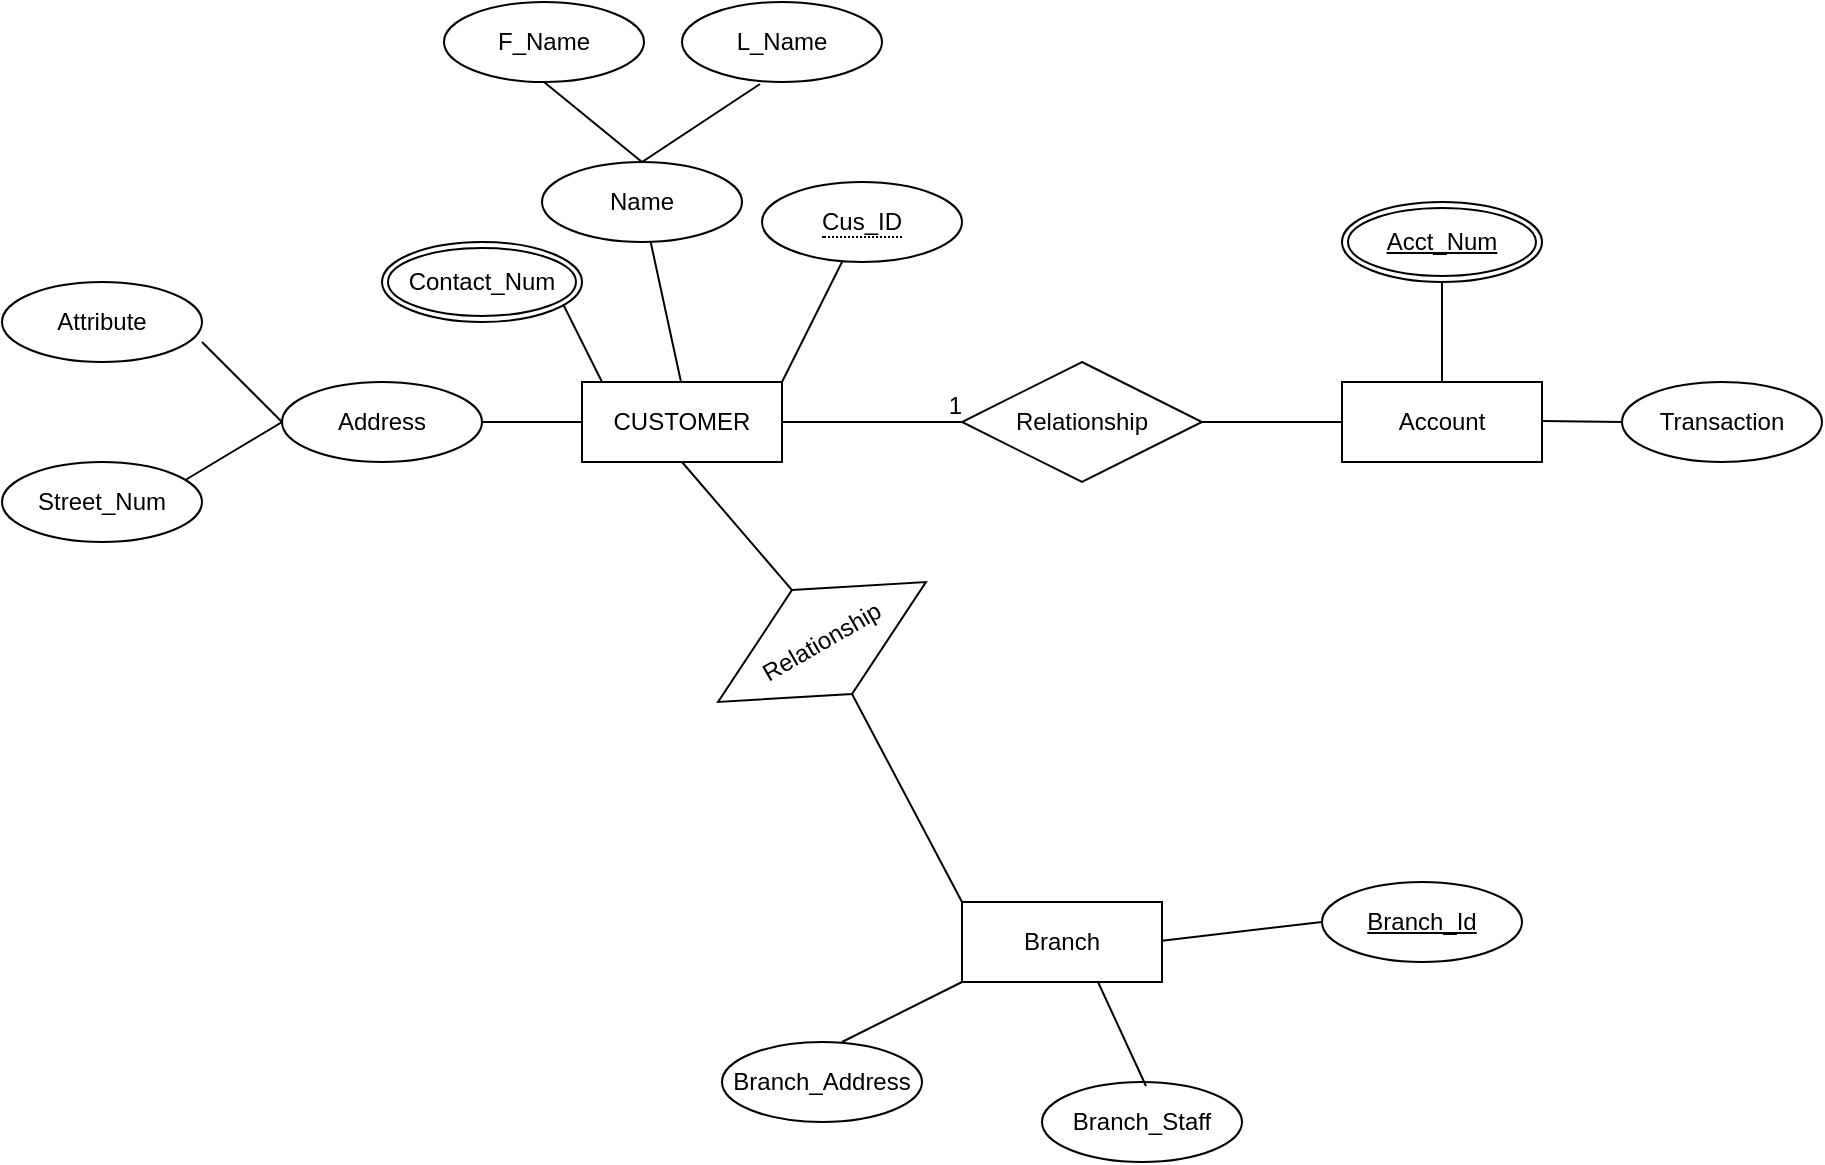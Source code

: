<mxfile version="20.4.1" type="github">
  <diagram id="VVoB2Av43Fi3W9B-QjCe" name="Page-1">
    <mxGraphModel dx="1875" dy="1765" grid="1" gridSize="10" guides="1" tooltips="1" connect="1" arrows="1" fold="1" page="1" pageScale="1" pageWidth="827" pageHeight="1169" math="0" shadow="0">
      <root>
        <mxCell id="0" />
        <mxCell id="1" parent="0" />
        <mxCell id="lnDxNCK4FpN4E7dMN71w-2" value="CUSTOMER" style="whiteSpace=wrap;html=1;align=center;" parent="1" vertex="1">
          <mxGeometry x="260" y="-120" width="100" height="40" as="geometry" />
        </mxCell>
        <mxCell id="lnDxNCK4FpN4E7dMN71w-7" value="" style="endArrow=none;html=1;rounded=0;" parent="1" target="lnDxNCK4FpN4E7dMN71w-13" edge="1">
          <mxGeometry relative="1" as="geometry">
            <mxPoint x="309.5" y="-120" as="sourcePoint" />
            <mxPoint x="310" y="-160" as="targetPoint" />
          </mxGeometry>
        </mxCell>
        <mxCell id="lnDxNCK4FpN4E7dMN71w-8" value="" style="line;strokeWidth=1;rotatable=0;dashed=0;labelPosition=right;align=left;verticalAlign=middle;spacingTop=0;spacingLeft=6;points=[];portConstraint=eastwest;flipV=0;flipH=1;direction=west;" parent="1" vertex="1">
          <mxGeometry x="210" y="-105" width="50" height="10" as="geometry" />
        </mxCell>
        <mxCell id="lnDxNCK4FpN4E7dMN71w-10" value="" style="endArrow=none;html=1;rounded=0;" parent="1" target="lnDxNCK4FpN4E7dMN71w-12" edge="1">
          <mxGeometry relative="1" as="geometry">
            <mxPoint x="360" y="-120" as="sourcePoint" />
            <mxPoint x="370" y="-160" as="targetPoint" />
          </mxGeometry>
        </mxCell>
        <mxCell id="lnDxNCK4FpN4E7dMN71w-11" value="" style="endArrow=none;html=1;rounded=0;" parent="1" edge="1">
          <mxGeometry relative="1" as="geometry">
            <mxPoint x="270" y="-120" as="sourcePoint" />
            <mxPoint x="250" y="-160" as="targetPoint" />
          </mxGeometry>
        </mxCell>
        <mxCell id="lnDxNCK4FpN4E7dMN71w-12" value="&lt;span style=&quot;border-bottom: 1px dotted&quot;&gt;Cus_ID&lt;/span&gt;" style="ellipse;whiteSpace=wrap;html=1;align=center;" parent="1" vertex="1">
          <mxGeometry x="350" y="-220" width="100" height="40" as="geometry" />
        </mxCell>
        <mxCell id="lnDxNCK4FpN4E7dMN71w-13" value="Name" style="ellipse;whiteSpace=wrap;html=1;align=center;" parent="1" vertex="1">
          <mxGeometry x="240" y="-230" width="100" height="40" as="geometry" />
        </mxCell>
        <mxCell id="lnDxNCK4FpN4E7dMN71w-14" value="F_Name" style="ellipse;whiteSpace=wrap;html=1;align=center;" parent="1" vertex="1">
          <mxGeometry x="191" y="-310" width="100" height="40" as="geometry" />
        </mxCell>
        <mxCell id="lnDxNCK4FpN4E7dMN71w-15" value="L_Name" style="ellipse;whiteSpace=wrap;html=1;align=center;" parent="1" vertex="1">
          <mxGeometry x="310" y="-310" width="100" height="40" as="geometry" />
        </mxCell>
        <mxCell id="lnDxNCK4FpN4E7dMN71w-16" value="" style="endArrow=none;html=1;rounded=0;exitX=0.5;exitY=1;exitDx=0;exitDy=0;entryX=0.39;entryY=1.025;entryDx=0;entryDy=0;entryPerimeter=0;" parent="1" source="lnDxNCK4FpN4E7dMN71w-14" target="lnDxNCK4FpN4E7dMN71w-15" edge="1">
          <mxGeometry relative="1" as="geometry">
            <mxPoint x="230" y="-260" as="sourcePoint" />
            <mxPoint x="360" y="-260" as="targetPoint" />
            <Array as="points">
              <mxPoint x="290" y="-230" />
            </Array>
          </mxGeometry>
        </mxCell>
        <mxCell id="lnDxNCK4FpN4E7dMN71w-18" value="Contact_Num" style="ellipse;shape=doubleEllipse;margin=3;whiteSpace=wrap;html=1;align=center;" parent="1" vertex="1">
          <mxGeometry x="160" y="-190" width="100" height="40" as="geometry" />
        </mxCell>
        <mxCell id="lnDxNCK4FpN4E7dMN71w-19" value="Address" style="ellipse;whiteSpace=wrap;html=1;align=center;" parent="1" vertex="1">
          <mxGeometry x="110" y="-120" width="100" height="40" as="geometry" />
        </mxCell>
        <mxCell id="lnDxNCK4FpN4E7dMN71w-21" value="" style="endArrow=none;html=1;rounded=0;" parent="1" edge="1">
          <mxGeometry relative="1" as="geometry">
            <mxPoint x="60" y="-70" as="sourcePoint" />
            <mxPoint x="70" y="-140" as="targetPoint" />
            <Array as="points">
              <mxPoint x="110" y="-100" />
            </Array>
          </mxGeometry>
        </mxCell>
        <mxCell id="lnDxNCK4FpN4E7dMN71w-22" value="Street_Num" style="ellipse;whiteSpace=wrap;html=1;align=center;" parent="1" vertex="1">
          <mxGeometry x="-30" y="-80" width="100" height="40" as="geometry" />
        </mxCell>
        <mxCell id="lnDxNCK4FpN4E7dMN71w-23" value="Attribute" style="ellipse;whiteSpace=wrap;html=1;align=center;" parent="1" vertex="1">
          <mxGeometry x="-30" y="-170" width="100" height="40" as="geometry" />
        </mxCell>
        <mxCell id="BWCoMym-XM0AaywVuSAr-4" value="" style="endArrow=none;html=1;rounded=0;exitX=1;exitY=0.5;exitDx=0;exitDy=0;" edge="1" parent="1" source="lnDxNCK4FpN4E7dMN71w-2" target="BWCoMym-XM0AaywVuSAr-6">
          <mxGeometry relative="1" as="geometry">
            <mxPoint x="435" y="-95" as="sourcePoint" />
            <mxPoint x="365" y="-95" as="targetPoint" />
          </mxGeometry>
        </mxCell>
        <mxCell id="BWCoMym-XM0AaywVuSAr-5" value="1" style="resizable=0;html=1;align=right;verticalAlign=bottom;" connectable="0" vertex="1" parent="BWCoMym-XM0AaywVuSAr-4">
          <mxGeometry x="1" relative="1" as="geometry" />
        </mxCell>
        <mxCell id="BWCoMym-XM0AaywVuSAr-6" value="Relationship" style="shape=rhombus;perimeter=rhombusPerimeter;whiteSpace=wrap;html=1;align=center;" vertex="1" parent="1">
          <mxGeometry x="450" y="-130" width="120" height="60" as="geometry" />
        </mxCell>
        <mxCell id="BWCoMym-XM0AaywVuSAr-7" value="Account" style="whiteSpace=wrap;html=1;align=center;" vertex="1" parent="1">
          <mxGeometry x="640" y="-120" width="100" height="40" as="geometry" />
        </mxCell>
        <mxCell id="BWCoMym-XM0AaywVuSAr-9" value="" style="endArrow=none;html=1;rounded=0;" edge="1" parent="1">
          <mxGeometry relative="1" as="geometry">
            <mxPoint x="570" y="-100" as="sourcePoint" />
            <mxPoint x="640" y="-100" as="targetPoint" />
          </mxGeometry>
        </mxCell>
        <mxCell id="BWCoMym-XM0AaywVuSAr-10" value="" style="endArrow=none;html=1;rounded=0;exitX=0.5;exitY=0;exitDx=0;exitDy=0;" edge="1" parent="1" source="BWCoMym-XM0AaywVuSAr-7" target="BWCoMym-XM0AaywVuSAr-11">
          <mxGeometry relative="1" as="geometry">
            <mxPoint x="700" y="-170" as="sourcePoint" />
            <mxPoint x="700" y="-120" as="targetPoint" />
          </mxGeometry>
        </mxCell>
        <mxCell id="BWCoMym-XM0AaywVuSAr-11" value="&lt;u&gt;Acct_Num&lt;/u&gt;" style="ellipse;shape=doubleEllipse;margin=3;whiteSpace=wrap;html=1;align=center;" vertex="1" parent="1">
          <mxGeometry x="640" y="-210" width="100" height="40" as="geometry" />
        </mxCell>
        <mxCell id="BWCoMym-XM0AaywVuSAr-12" value="Transaction" style="ellipse;whiteSpace=wrap;html=1;align=center;" vertex="1" parent="1">
          <mxGeometry x="780" y="-120" width="100" height="40" as="geometry" />
        </mxCell>
        <mxCell id="BWCoMym-XM0AaywVuSAr-13" value="" style="endArrow=none;html=1;rounded=0;entryX=0;entryY=0.5;entryDx=0;entryDy=0;" edge="1" parent="1" target="BWCoMym-XM0AaywVuSAr-12">
          <mxGeometry relative="1" as="geometry">
            <mxPoint x="740" y="-100.5" as="sourcePoint" />
            <mxPoint x="790" y="-100" as="targetPoint" />
          </mxGeometry>
        </mxCell>
        <mxCell id="BWCoMym-XM0AaywVuSAr-14" value="Branch" style="whiteSpace=wrap;html=1;align=center;" vertex="1" parent="1">
          <mxGeometry x="450" y="140" width="100" height="40" as="geometry" />
        </mxCell>
        <mxCell id="BWCoMym-XM0AaywVuSAr-15" value="Branch_Id" style="ellipse;whiteSpace=wrap;html=1;align=center;fontStyle=4;" vertex="1" parent="1">
          <mxGeometry x="630" y="130" width="100" height="40" as="geometry" />
        </mxCell>
        <mxCell id="BWCoMym-XM0AaywVuSAr-16" value="Branch_Staff" style="ellipse;whiteSpace=wrap;html=1;align=center;" vertex="1" parent="1">
          <mxGeometry x="490" y="230" width="100" height="40" as="geometry" />
        </mxCell>
        <mxCell id="BWCoMym-XM0AaywVuSAr-17" value="Branch_Address" style="ellipse;whiteSpace=wrap;html=1;align=center;" vertex="1" parent="1">
          <mxGeometry x="330" y="210" width="100" height="40" as="geometry" />
        </mxCell>
        <mxCell id="BWCoMym-XM0AaywVuSAr-19" value="" style="endArrow=none;html=1;rounded=0;entryX=0;entryY=1;entryDx=0;entryDy=0;" edge="1" parent="1" target="BWCoMym-XM0AaywVuSAr-14">
          <mxGeometry relative="1" as="geometry">
            <mxPoint x="390" y="210" as="sourcePoint" />
            <mxPoint x="440" y="180" as="targetPoint" />
          </mxGeometry>
        </mxCell>
        <mxCell id="BWCoMym-XM0AaywVuSAr-21" value="" style="endArrow=none;html=1;rounded=0;entryX=0;entryY=1;entryDx=0;entryDy=0;exitX=0.64;exitY=0.05;exitDx=0;exitDy=0;exitPerimeter=0;" edge="1" parent="1">
          <mxGeometry relative="1" as="geometry">
            <mxPoint x="542" y="232" as="sourcePoint" />
            <mxPoint x="518" y="180" as="targetPoint" />
          </mxGeometry>
        </mxCell>
        <mxCell id="BWCoMym-XM0AaywVuSAr-25" value="" style="endArrow=none;html=1;rounded=0;exitX=0.5;exitY=1;exitDx=0;exitDy=0;entryX=0;entryY=0;entryDx=0;entryDy=0;startArrow=none;" edge="1" parent="1" source="BWCoMym-XM0AaywVuSAr-26" target="BWCoMym-XM0AaywVuSAr-14">
          <mxGeometry relative="1" as="geometry">
            <mxPoint x="400" y="20" as="sourcePoint" />
            <mxPoint x="560" y="20" as="targetPoint" />
          </mxGeometry>
        </mxCell>
        <mxCell id="BWCoMym-XM0AaywVuSAr-26" value="Relationship" style="shape=rhombus;perimeter=rhombusPerimeter;whiteSpace=wrap;html=1;align=center;rotation=-30;" vertex="1" parent="1">
          <mxGeometry x="320" y="-20" width="120" height="60" as="geometry" />
        </mxCell>
        <mxCell id="BWCoMym-XM0AaywVuSAr-27" value="" style="endArrow=none;html=1;rounded=0;exitX=0.5;exitY=1;exitDx=0;exitDy=0;entryX=0.5;entryY=0;entryDx=0;entryDy=0;" edge="1" parent="1" source="lnDxNCK4FpN4E7dMN71w-2" target="BWCoMym-XM0AaywVuSAr-26">
          <mxGeometry relative="1" as="geometry">
            <mxPoint x="310" y="-80" as="sourcePoint" />
            <mxPoint x="450" y="140" as="targetPoint" />
          </mxGeometry>
        </mxCell>
        <mxCell id="BWCoMym-XM0AaywVuSAr-29" value="" style="endArrow=none;html=1;rounded=0;entryX=0;entryY=0.5;entryDx=0;entryDy=0;" edge="1" parent="1" target="BWCoMym-XM0AaywVuSAr-15">
          <mxGeometry relative="1" as="geometry">
            <mxPoint x="550" y="159.33" as="sourcePoint" />
            <mxPoint x="590" y="150" as="targetPoint" />
          </mxGeometry>
        </mxCell>
      </root>
    </mxGraphModel>
  </diagram>
</mxfile>
